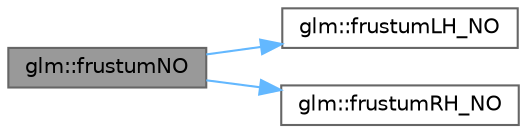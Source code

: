 digraph "glm::frustumNO"
{
 // LATEX_PDF_SIZE
  bgcolor="transparent";
  edge [fontname=Helvetica,fontsize=10,labelfontname=Helvetica,labelfontsize=10];
  node [fontname=Helvetica,fontsize=10,shape=box,height=0.2,width=0.4];
  rankdir="LR";
  Node1 [id="Node000001",label="glm::frustumNO",height=0.2,width=0.4,color="gray40", fillcolor="grey60", style="filled", fontcolor="black",tooltip=" "];
  Node1 -> Node2 [id="edge3_Node000001_Node000002",color="steelblue1",style="solid",tooltip=" "];
  Node2 [id="Node000002",label="glm::frustumLH_NO",height=0.2,width=0.4,color="grey40", fillcolor="white", style="filled",URL="$group__ext__matrix__clip__space.html#ga268c2e08a8531e5aca32181e5ed49aa2",tooltip=" "];
  Node1 -> Node3 [id="edge4_Node000001_Node000003",color="steelblue1",style="solid",tooltip=" "];
  Node3 [id="Node000003",label="glm::frustumRH_NO",height=0.2,width=0.4,color="grey40", fillcolor="white", style="filled",URL="$group__ext__matrix__clip__space.html#gaf83f2f11c373982d3fdbf138be7d7c27",tooltip=" "];
}
